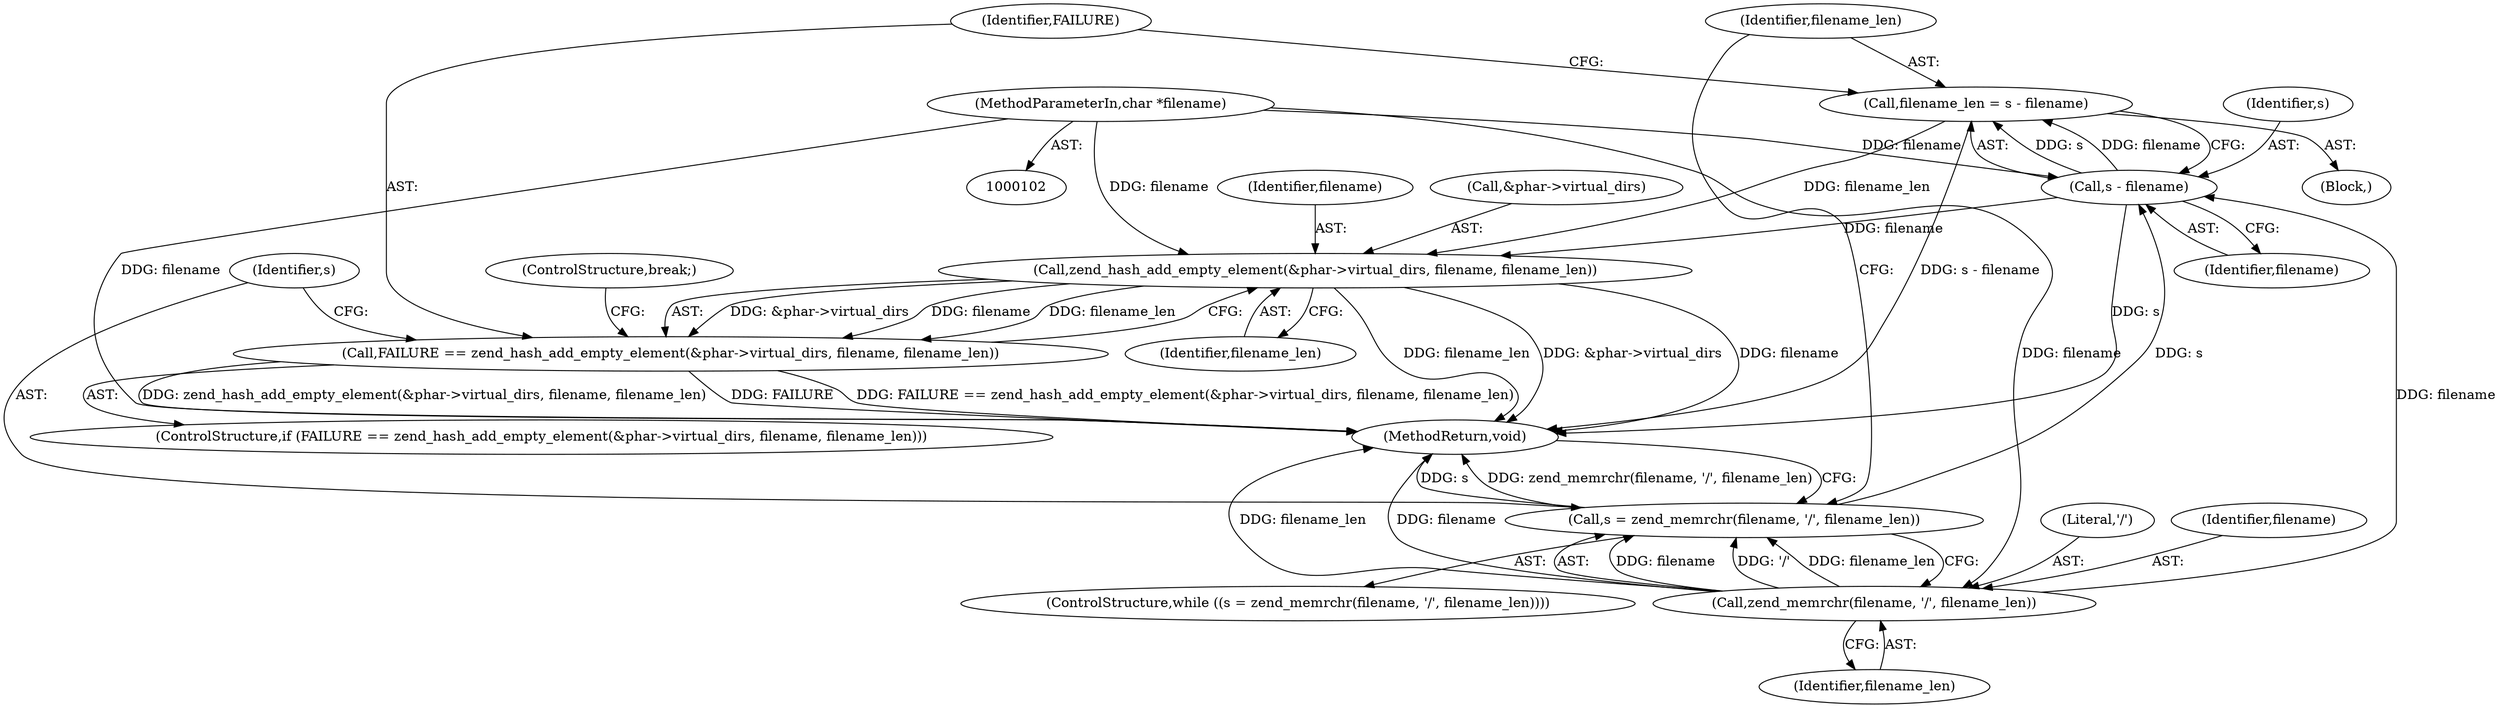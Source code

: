 digraph "1_php_1ddf72180a52d247db88ea42a3e35f824a8fbda2@integer" {
"1000116" [label="(Call,filename_len = s - filename)"];
"1000118" [label="(Call,s - filename)"];
"1000109" [label="(Call,s = zend_memrchr(filename, '/', filename_len))"];
"1000111" [label="(Call,zend_memrchr(filename, '/', filename_len))"];
"1000104" [label="(MethodParameterIn,char *filename)"];
"1000124" [label="(Call,zend_hash_add_empty_element(&phar->virtual_dirs, filename, filename_len))"];
"1000122" [label="(Call,FAILURE == zend_hash_add_empty_element(&phar->virtual_dirs, filename, filename_len))"];
"1000104" [label="(MethodParameterIn,char *filename)"];
"1000113" [label="(Literal,'/')"];
"1000116" [label="(Call,filename_len = s - filename)"];
"1000124" [label="(Call,zend_hash_add_empty_element(&phar->virtual_dirs, filename, filename_len))"];
"1000133" [label="(MethodReturn,void)"];
"1000119" [label="(Identifier,s)"];
"1000120" [label="(Identifier,filename)"];
"1000129" [label="(Identifier,filename)"];
"1000123" [label="(Identifier,FAILURE)"];
"1000110" [label="(Identifier,s)"];
"1000121" [label="(ControlStructure,if (FAILURE == zend_hash_add_empty_element(&phar->virtual_dirs, filename, filename_len)))"];
"1000111" [label="(Call,zend_memrchr(filename, '/', filename_len))"];
"1000108" [label="(ControlStructure,while ((s = zend_memrchr(filename, '/', filename_len))))"];
"1000117" [label="(Identifier,filename_len)"];
"1000122" [label="(Call,FAILURE == zend_hash_add_empty_element(&phar->virtual_dirs, filename, filename_len))"];
"1000125" [label="(Call,&phar->virtual_dirs)"];
"1000114" [label="(Identifier,filename_len)"];
"1000112" [label="(Identifier,filename)"];
"1000115" [label="(Block,)"];
"1000118" [label="(Call,s - filename)"];
"1000130" [label="(Identifier,filename_len)"];
"1000109" [label="(Call,s = zend_memrchr(filename, '/', filename_len))"];
"1000132" [label="(ControlStructure,break;)"];
"1000116" -> "1000115"  [label="AST: "];
"1000116" -> "1000118"  [label="CFG: "];
"1000117" -> "1000116"  [label="AST: "];
"1000118" -> "1000116"  [label="AST: "];
"1000123" -> "1000116"  [label="CFG: "];
"1000116" -> "1000133"  [label="DDG: s - filename"];
"1000118" -> "1000116"  [label="DDG: s"];
"1000118" -> "1000116"  [label="DDG: filename"];
"1000116" -> "1000124"  [label="DDG: filename_len"];
"1000118" -> "1000120"  [label="CFG: "];
"1000119" -> "1000118"  [label="AST: "];
"1000120" -> "1000118"  [label="AST: "];
"1000118" -> "1000133"  [label="DDG: s"];
"1000109" -> "1000118"  [label="DDG: s"];
"1000111" -> "1000118"  [label="DDG: filename"];
"1000104" -> "1000118"  [label="DDG: filename"];
"1000118" -> "1000124"  [label="DDG: filename"];
"1000109" -> "1000108"  [label="AST: "];
"1000109" -> "1000111"  [label="CFG: "];
"1000110" -> "1000109"  [label="AST: "];
"1000111" -> "1000109"  [label="AST: "];
"1000117" -> "1000109"  [label="CFG: "];
"1000133" -> "1000109"  [label="CFG: "];
"1000109" -> "1000133"  [label="DDG: s"];
"1000109" -> "1000133"  [label="DDG: zend_memrchr(filename, '/', filename_len)"];
"1000111" -> "1000109"  [label="DDG: filename"];
"1000111" -> "1000109"  [label="DDG: '/'"];
"1000111" -> "1000109"  [label="DDG: filename_len"];
"1000111" -> "1000114"  [label="CFG: "];
"1000112" -> "1000111"  [label="AST: "];
"1000113" -> "1000111"  [label="AST: "];
"1000114" -> "1000111"  [label="AST: "];
"1000111" -> "1000133"  [label="DDG: filename_len"];
"1000111" -> "1000133"  [label="DDG: filename"];
"1000104" -> "1000111"  [label="DDG: filename"];
"1000104" -> "1000102"  [label="AST: "];
"1000104" -> "1000133"  [label="DDG: filename"];
"1000104" -> "1000124"  [label="DDG: filename"];
"1000124" -> "1000122"  [label="AST: "];
"1000124" -> "1000130"  [label="CFG: "];
"1000125" -> "1000124"  [label="AST: "];
"1000129" -> "1000124"  [label="AST: "];
"1000130" -> "1000124"  [label="AST: "];
"1000122" -> "1000124"  [label="CFG: "];
"1000124" -> "1000133"  [label="DDG: filename_len"];
"1000124" -> "1000133"  [label="DDG: &phar->virtual_dirs"];
"1000124" -> "1000133"  [label="DDG: filename"];
"1000124" -> "1000122"  [label="DDG: &phar->virtual_dirs"];
"1000124" -> "1000122"  [label="DDG: filename"];
"1000124" -> "1000122"  [label="DDG: filename_len"];
"1000122" -> "1000121"  [label="AST: "];
"1000123" -> "1000122"  [label="AST: "];
"1000110" -> "1000122"  [label="CFG: "];
"1000132" -> "1000122"  [label="CFG: "];
"1000122" -> "1000133"  [label="DDG: FAILURE"];
"1000122" -> "1000133"  [label="DDG: FAILURE == zend_hash_add_empty_element(&phar->virtual_dirs, filename, filename_len)"];
"1000122" -> "1000133"  [label="DDG: zend_hash_add_empty_element(&phar->virtual_dirs, filename, filename_len)"];
}
